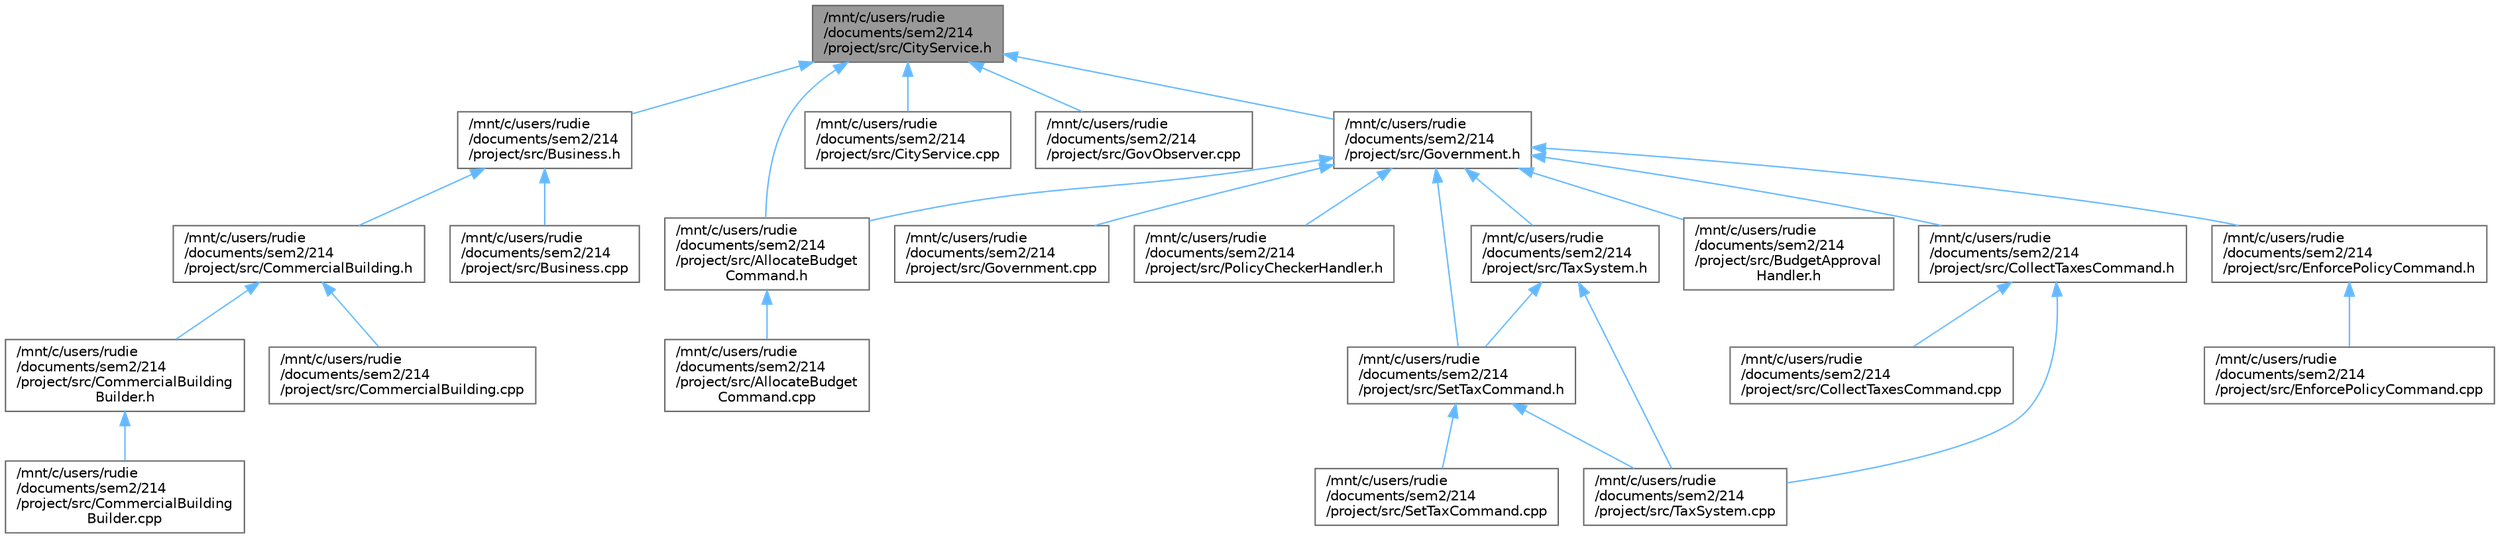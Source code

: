 digraph "/mnt/c/users/rudie/documents/sem2/214/project/src/CityService.h"
{
 // LATEX_PDF_SIZE
  bgcolor="transparent";
  edge [fontname=Helvetica,fontsize=10,labelfontname=Helvetica,labelfontsize=10];
  node [fontname=Helvetica,fontsize=10,shape=box,height=0.2,width=0.4];
  Node1 [id="Node000001",label="/mnt/c/users/rudie\l/documents/sem2/214\l/project/src/CityService.h",height=0.2,width=0.4,color="gray40", fillcolor="grey60", style="filled", fontcolor="black",tooltip="Declaration of the CityService class."];
  Node1 -> Node2 [id="edge27_Node000001_Node000002",dir="back",color="steelblue1",style="solid",tooltip=" "];
  Node2 [id="Node000002",label="/mnt/c/users/rudie\l/documents/sem2/214\l/project/src/AllocateBudget\lCommand.h",height=0.2,width=0.4,color="grey40", fillcolor="white", style="filled",URL="$AllocateBudgetCommand_8h.html",tooltip="Definition of the AllocateBudgetCommand class."];
  Node2 -> Node3 [id="edge28_Node000002_Node000003",dir="back",color="steelblue1",style="solid",tooltip=" "];
  Node3 [id="Node000003",label="/mnt/c/users/rudie\l/documents/sem2/214\l/project/src/AllocateBudget\lCommand.cpp",height=0.2,width=0.4,color="grey40", fillcolor="white", style="filled",URL="$AllocateBudgetCommand_8cpp.html",tooltip="Implementation of the AllocateBudgetCommand class."];
  Node1 -> Node4 [id="edge29_Node000001_Node000004",dir="back",color="steelblue1",style="solid",tooltip=" "];
  Node4 [id="Node000004",label="/mnt/c/users/rudie\l/documents/sem2/214\l/project/src/Business.h",height=0.2,width=0.4,color="grey40", fillcolor="white", style="filled",URL="$Business_8h.html",tooltip="Header file for the Business class."];
  Node4 -> Node5 [id="edge30_Node000004_Node000005",dir="back",color="steelblue1",style="solid",tooltip=" "];
  Node5 [id="Node000005",label="/mnt/c/users/rudie\l/documents/sem2/214\l/project/src/Business.cpp",height=0.2,width=0.4,color="grey40", fillcolor="white", style="filled",URL="$Business_8cpp.html",tooltip="Implementation of the Business class."];
  Node4 -> Node6 [id="edge31_Node000004_Node000006",dir="back",color="steelblue1",style="solid",tooltip=" "];
  Node6 [id="Node000006",label="/mnt/c/users/rudie\l/documents/sem2/214\l/project/src/CommercialBuilding.h",height=0.2,width=0.4,color="grey40", fillcolor="white", style="filled",URL="$CommercialBuilding_8h.html",tooltip="Declaration of the CommercialBuilding class."];
  Node6 -> Node7 [id="edge32_Node000006_Node000007",dir="back",color="steelblue1",style="solid",tooltip=" "];
  Node7 [id="Node000007",label="/mnt/c/users/rudie\l/documents/sem2/214\l/project/src/CommercialBuilding.cpp",height=0.2,width=0.4,color="grey40", fillcolor="white", style="filled",URL="$CommercialBuilding_8cpp.html",tooltip="Implementation of the CommercialBuilding class."];
  Node6 -> Node8 [id="edge33_Node000006_Node000008",dir="back",color="steelblue1",style="solid",tooltip=" "];
  Node8 [id="Node000008",label="/mnt/c/users/rudie\l/documents/sem2/214\l/project/src/CommercialBuilding\lBuilder.h",height=0.2,width=0.4,color="grey40", fillcolor="white", style="filled",URL="$CommercialBuildingBuilder_8h.html",tooltip="Declaration of the CommercialBuildingBuilder class."];
  Node8 -> Node9 [id="edge34_Node000008_Node000009",dir="back",color="steelblue1",style="solid",tooltip=" "];
  Node9 [id="Node000009",label="/mnt/c/users/rudie\l/documents/sem2/214\l/project/src/CommercialBuilding\lBuilder.cpp",height=0.2,width=0.4,color="grey40", fillcolor="white", style="filled",URL="$CommercialBuildingBuilder_8cpp.html",tooltip="Implementation of the CommercialBuildingBuilder class."];
  Node1 -> Node10 [id="edge35_Node000001_Node000010",dir="back",color="steelblue1",style="solid",tooltip=" "];
  Node10 [id="Node000010",label="/mnt/c/users/rudie\l/documents/sem2/214\l/project/src/CityService.cpp",height=0.2,width=0.4,color="grey40", fillcolor="white", style="filled",URL="$CityService_8cpp.html",tooltip="Implementation of the CityService class."];
  Node1 -> Node11 [id="edge36_Node000001_Node000011",dir="back",color="steelblue1",style="solid",tooltip=" "];
  Node11 [id="Node000011",label="/mnt/c/users/rudie\l/documents/sem2/214\l/project/src/GovObserver.cpp",height=0.2,width=0.4,color="grey40", fillcolor="white", style="filled",URL="$GovObserver_8cpp.html",tooltip="Implementation of the GovObserver class."];
  Node1 -> Node12 [id="edge37_Node000001_Node000012",dir="back",color="steelblue1",style="solid",tooltip=" "];
  Node12 [id="Node000012",label="/mnt/c/users/rudie\l/documents/sem2/214\l/project/src/Government.h",height=0.2,width=0.4,color="grey40", fillcolor="white", style="filled",URL="$Government_8h.html",tooltip="Definition of the Government class."];
  Node12 -> Node2 [id="edge38_Node000012_Node000002",dir="back",color="steelblue1",style="solid",tooltip=" "];
  Node12 -> Node13 [id="edge39_Node000012_Node000013",dir="back",color="steelblue1",style="solid",tooltip=" "];
  Node13 [id="Node000013",label="/mnt/c/users/rudie\l/documents/sem2/214\l/project/src/BudgetApproval\lHandler.h",height=0.2,width=0.4,color="grey40", fillcolor="white", style="filled",URL="$BudgetApprovalHandler_8h.html",tooltip="Definition of the BudgetApprovalHandler class."];
  Node12 -> Node14 [id="edge40_Node000012_Node000014",dir="back",color="steelblue1",style="solid",tooltip=" "];
  Node14 [id="Node000014",label="/mnt/c/users/rudie\l/documents/sem2/214\l/project/src/CollectTaxesCommand.h",height=0.2,width=0.4,color="grey40", fillcolor="white", style="filled",URL="$CollectTaxesCommand_8h.html",tooltip="Declaration of the CollectTaxesCommand class."];
  Node14 -> Node15 [id="edge41_Node000014_Node000015",dir="back",color="steelblue1",style="solid",tooltip=" "];
  Node15 [id="Node000015",label="/mnt/c/users/rudie\l/documents/sem2/214\l/project/src/CollectTaxesCommand.cpp",height=0.2,width=0.4,color="grey40", fillcolor="white", style="filled",URL="$CollectTaxesCommand_8cpp.html",tooltip="Implementation of the CollectTaxesCommand class."];
  Node14 -> Node16 [id="edge42_Node000014_Node000016",dir="back",color="steelblue1",style="solid",tooltip=" "];
  Node16 [id="Node000016",label="/mnt/c/users/rudie\l/documents/sem2/214\l/project/src/TaxSystem.cpp",height=0.2,width=0.4,color="grey40", fillcolor="white", style="filled",URL="$TaxSystem_8cpp.html",tooltip="Implementation of the TaxSystem class."];
  Node12 -> Node17 [id="edge43_Node000012_Node000017",dir="back",color="steelblue1",style="solid",tooltip=" "];
  Node17 [id="Node000017",label="/mnt/c/users/rudie\l/documents/sem2/214\l/project/src/EnforcePolicyCommand.h",height=0.2,width=0.4,color="grey40", fillcolor="white", style="filled",URL="$EnforcePolicyCommand_8h.html",tooltip="Declaration of the EnforcePolicyCommand class for enforcing policies in the government."];
  Node17 -> Node18 [id="edge44_Node000017_Node000018",dir="back",color="steelblue1",style="solid",tooltip=" "];
  Node18 [id="Node000018",label="/mnt/c/users/rudie\l/documents/sem2/214\l/project/src/EnforcePolicyCommand.cpp",height=0.2,width=0.4,color="grey40", fillcolor="white", style="filled",URL="$EnforcePolicyCommand_8cpp.html",tooltip="Implementation of the EnforcePolicyCommand class for enforcing policies in the government."];
  Node12 -> Node19 [id="edge45_Node000012_Node000019",dir="back",color="steelblue1",style="solid",tooltip=" "];
  Node19 [id="Node000019",label="/mnt/c/users/rudie\l/documents/sem2/214\l/project/src/Government.cpp",height=0.2,width=0.4,color="grey40", fillcolor="white", style="filled",URL="$Government_8cpp.html",tooltip="Implementation of the Government class."];
  Node12 -> Node20 [id="edge46_Node000012_Node000020",dir="back",color="steelblue1",style="solid",tooltip=" "];
  Node20 [id="Node000020",label="/mnt/c/users/rudie\l/documents/sem2/214\l/project/src/PolicyCheckerHandler.h",height=0.2,width=0.4,color="grey40", fillcolor="white", style="filled",URL="$PolicyCheckerHandler_8h.html",tooltip="Definition of the PolicyCheckerHandler class."];
  Node12 -> Node21 [id="edge47_Node000012_Node000021",dir="back",color="steelblue1",style="solid",tooltip=" "];
  Node21 [id="Node000021",label="/mnt/c/users/rudie\l/documents/sem2/214\l/project/src/SetTaxCommand.h",height=0.2,width=0.4,color="grey40", fillcolor="white", style="filled",URL="$SetTaxCommand_8h.html",tooltip="Declaration of the SetTaxCommand class."];
  Node21 -> Node22 [id="edge48_Node000021_Node000022",dir="back",color="steelblue1",style="solid",tooltip=" "];
  Node22 [id="Node000022",label="/mnt/c/users/rudie\l/documents/sem2/214\l/project/src/SetTaxCommand.cpp",height=0.2,width=0.4,color="grey40", fillcolor="white", style="filled",URL="$SetTaxCommand_8cpp.html",tooltip="Implementation of the SetTaxCommand class."];
  Node21 -> Node16 [id="edge49_Node000021_Node000016",dir="back",color="steelblue1",style="solid",tooltip=" "];
  Node12 -> Node23 [id="edge50_Node000012_Node000023",dir="back",color="steelblue1",style="solid",tooltip=" "];
  Node23 [id="Node000023",label="/mnt/c/users/rudie\l/documents/sem2/214\l/project/src/TaxSystem.h",height=0.2,width=0.4,color="grey40", fillcolor="white", style="filled",URL="$TaxSystem_8h_source.html",tooltip=" "];
  Node23 -> Node21 [id="edge51_Node000023_Node000021",dir="back",color="steelblue1",style="solid",tooltip=" "];
  Node23 -> Node16 [id="edge52_Node000023_Node000016",dir="back",color="steelblue1",style="solid",tooltip=" "];
}
